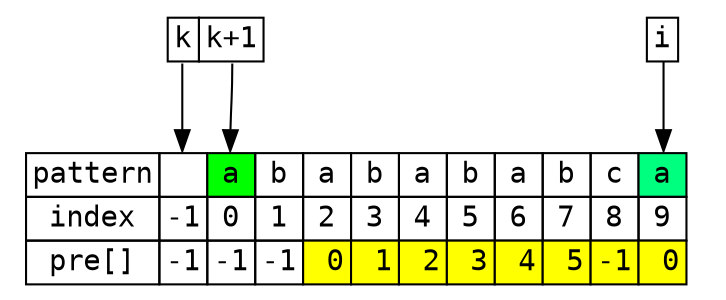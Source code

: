 digraph g {
    node [fontname="Monaco, Consolas",shape =plaintext,height=.1];
    node_s [label = <
    <TABLE BORDER="0" CELLBORDER="1" CELLSPACING="0">
    <TR>
    <TD PORT="f0">pattern</TD>
    <TD PORT="f1"> </TD>
    <TD PORT="f2" bgcolor="green">a</TD>
    <TD PORT="f3" >b</TD>
    <TD PORT="f4" >a</TD>  
    <TD PORT="f5" >b</TD>
    <TD PORT="f6" >a</TD>
    <TD PORT="f7" >b</TD>
    <TD PORT="f8" >a</TD>
    <TD PORT="f9" >b</TD>
    <TD PORT="f10">c</TD>
    <TD PORT="f11" bgcolor="SpringGreen">a</TD>
    </TR>
    <TR>
    <TD PORT="f20">index</TD>
    <TD PORT="f21">-1</TD>
    <TD PORT="f22">0</TD>
    <TD PORT="f23">1</TD>
    <TD PORT="f24">2</TD>  
    <TD PORT="f25">3</TD>
    <TD PORT="f26">4</TD>
    <TD PORT="f27">5</TD>
    <TD PORT="f28">6</TD>
    <TD PORT="f29">7</TD>
    <TD PORT="f30">8</TD>
    <TD PORT="f31">9</TD>
    </TR>
    <TR>
    <TD PORT="f40">pre[]</TD>
    <TD PORT="f41">-1</TD>
    <TD PORT="f42">-1</TD>
    <TD PORT="f43">-1</TD>
    <TD PORT="f44" bgcolor="yellow"> 0</TD>  
    <TD PORT="f45" bgcolor="yellow"> 1</TD>
    <TD PORT="f46" bgcolor="yellow"> 2</TD>
    <TD PORT="f47" bgcolor="yellow"> 3</TD>
    <TD PORT="f48" bgcolor="yellow"> 4</TD>
    <TD PORT="f49" bgcolor="yellow"> 5</TD>
    <TD PORT="f50" bgcolor="yellow">-1</TD>
    <TD PORT="f51" bgcolor="yellow"> 0</TD>
    </TR>       
    
    </TABLE>>];

    node_pk [label = <
    <TABLE BORDER="0" CELLBORDER="1" CELLSPACING="0">
    <TR>
    <TD PORT="f0">k</TD>
    <TD PORT="f1">k+1</TD>    
    </TR>
    </TABLE>>];


    node_pi [label = <
    <TABLE BORDER="0" CELLBORDER="1" CELLSPACING="0">
    <TR>
    <TD PORT="f0">i</TD>
    </TR>
    </TABLE>>];
    
    
    node_pk:f0 -> node_s:f1
    node_pk:f1 -> node_s:f2
    node_pi:f0 -> node_s:f11
}
